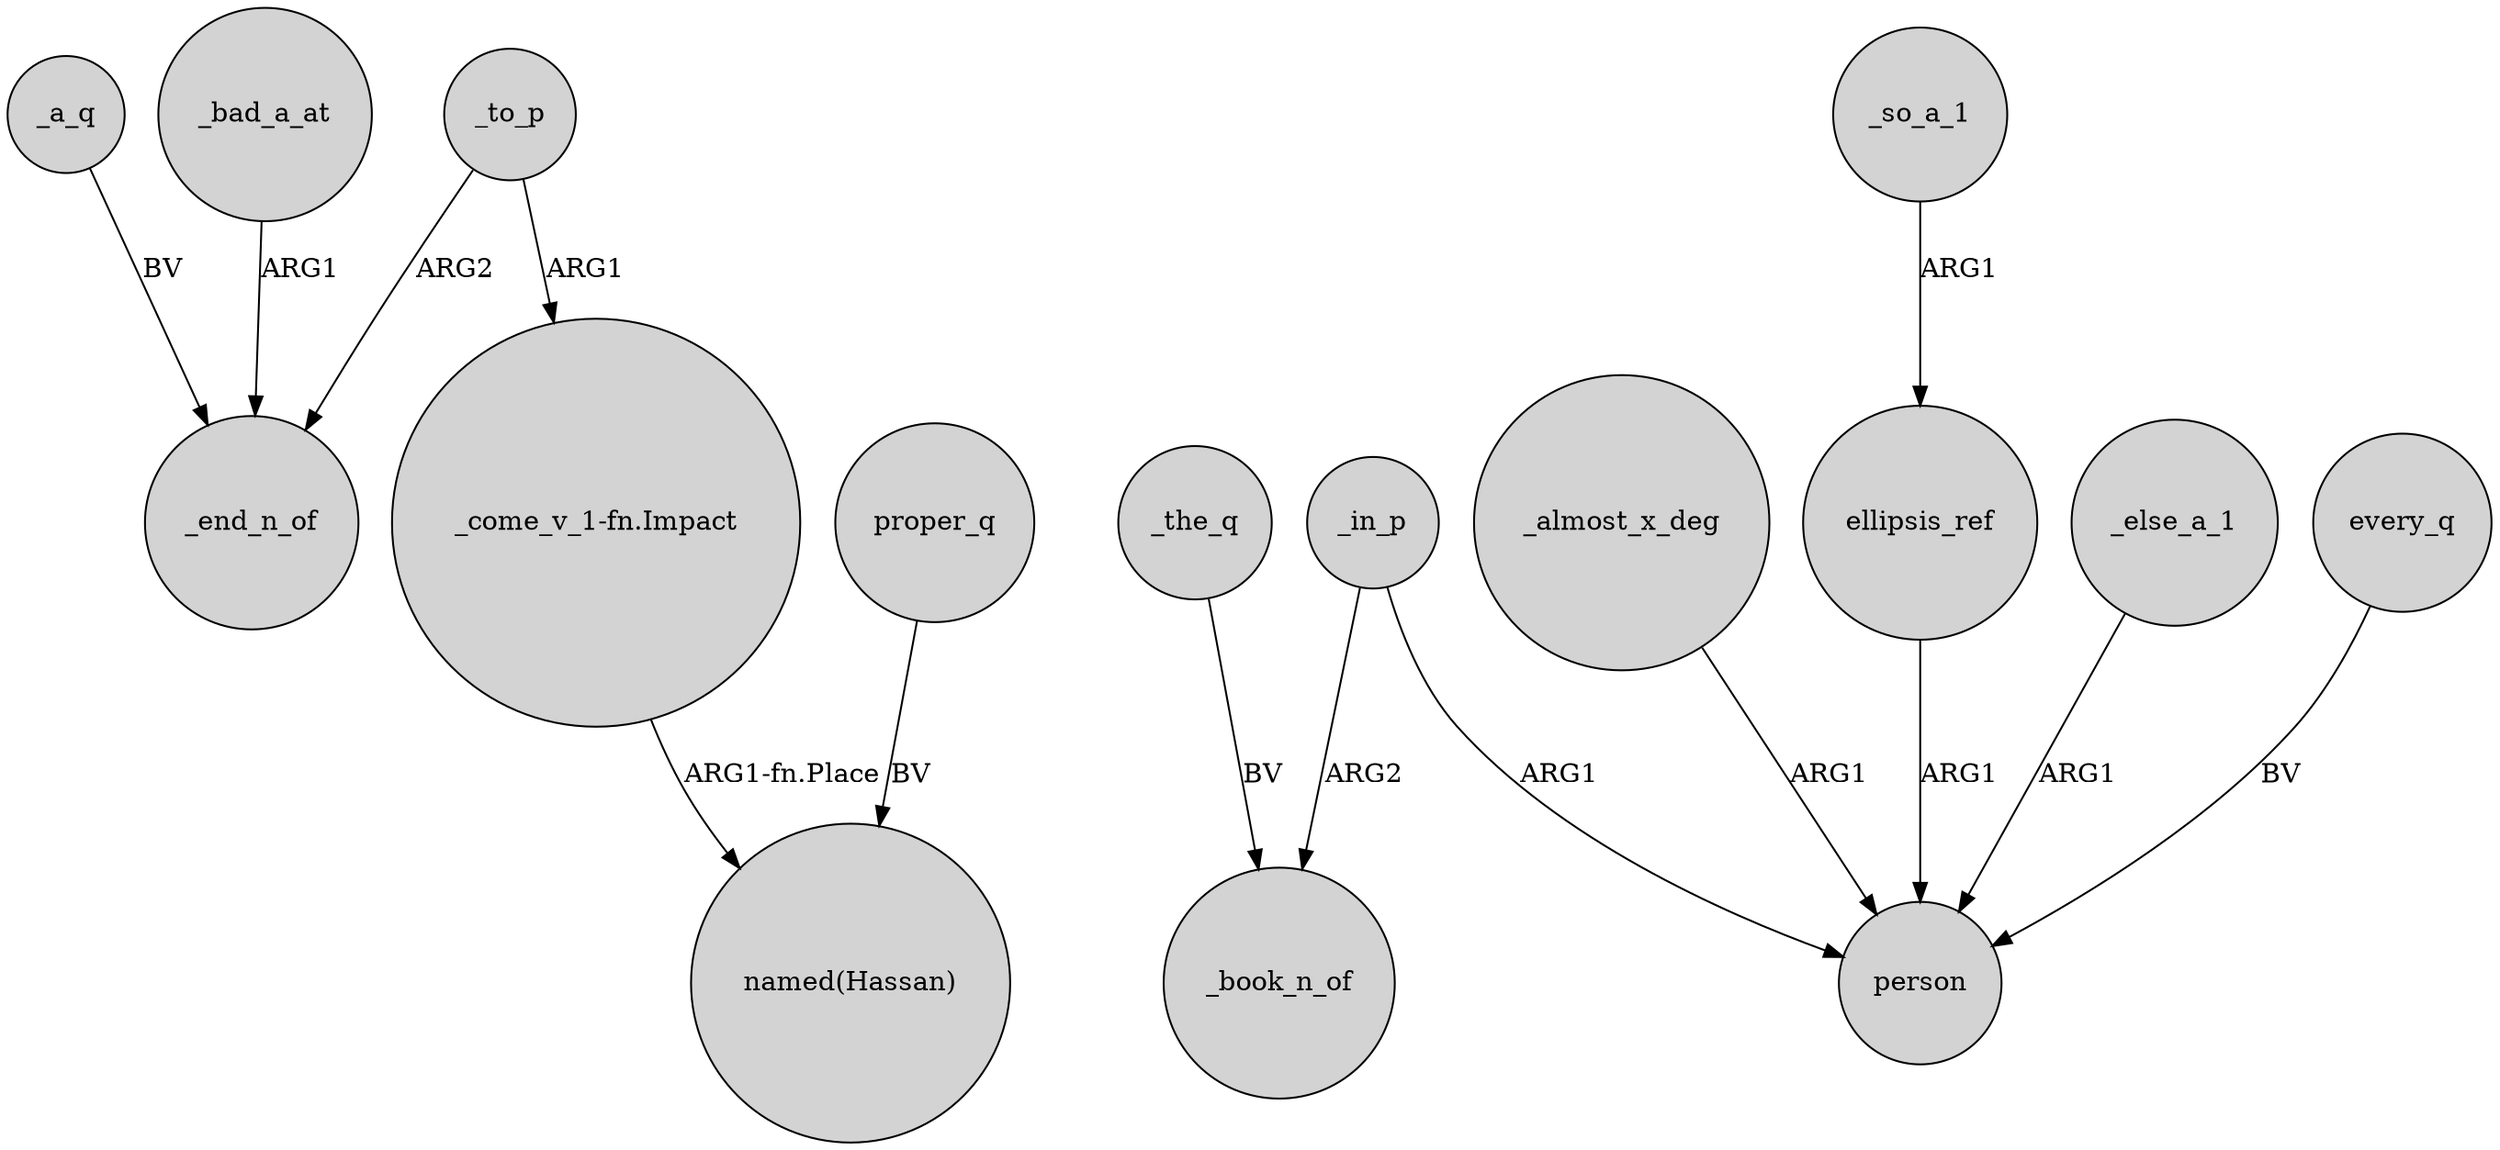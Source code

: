 digraph {
	node [shape=circle style=filled]
	_a_q -> _end_n_of [label=BV]
	_in_p -> _book_n_of [label=ARG2]
	_to_p -> _end_n_of [label=ARG2]
	"_come_v_1-fn.Impact" -> "named(Hassan)" [label="ARG1-fn.Place"]
	every_q -> person [label=BV]
	_almost_x_deg -> person [label=ARG1]
	proper_q -> "named(Hassan)" [label=BV]
	_bad_a_at -> _end_n_of [label=ARG1]
	ellipsis_ref -> person [label=ARG1]
	_in_p -> person [label=ARG1]
	_to_p -> "_come_v_1-fn.Impact" [label=ARG1]
	_the_q -> _book_n_of [label=BV]
	_else_a_1 -> person [label=ARG1]
	_so_a_1 -> ellipsis_ref [label=ARG1]
}
